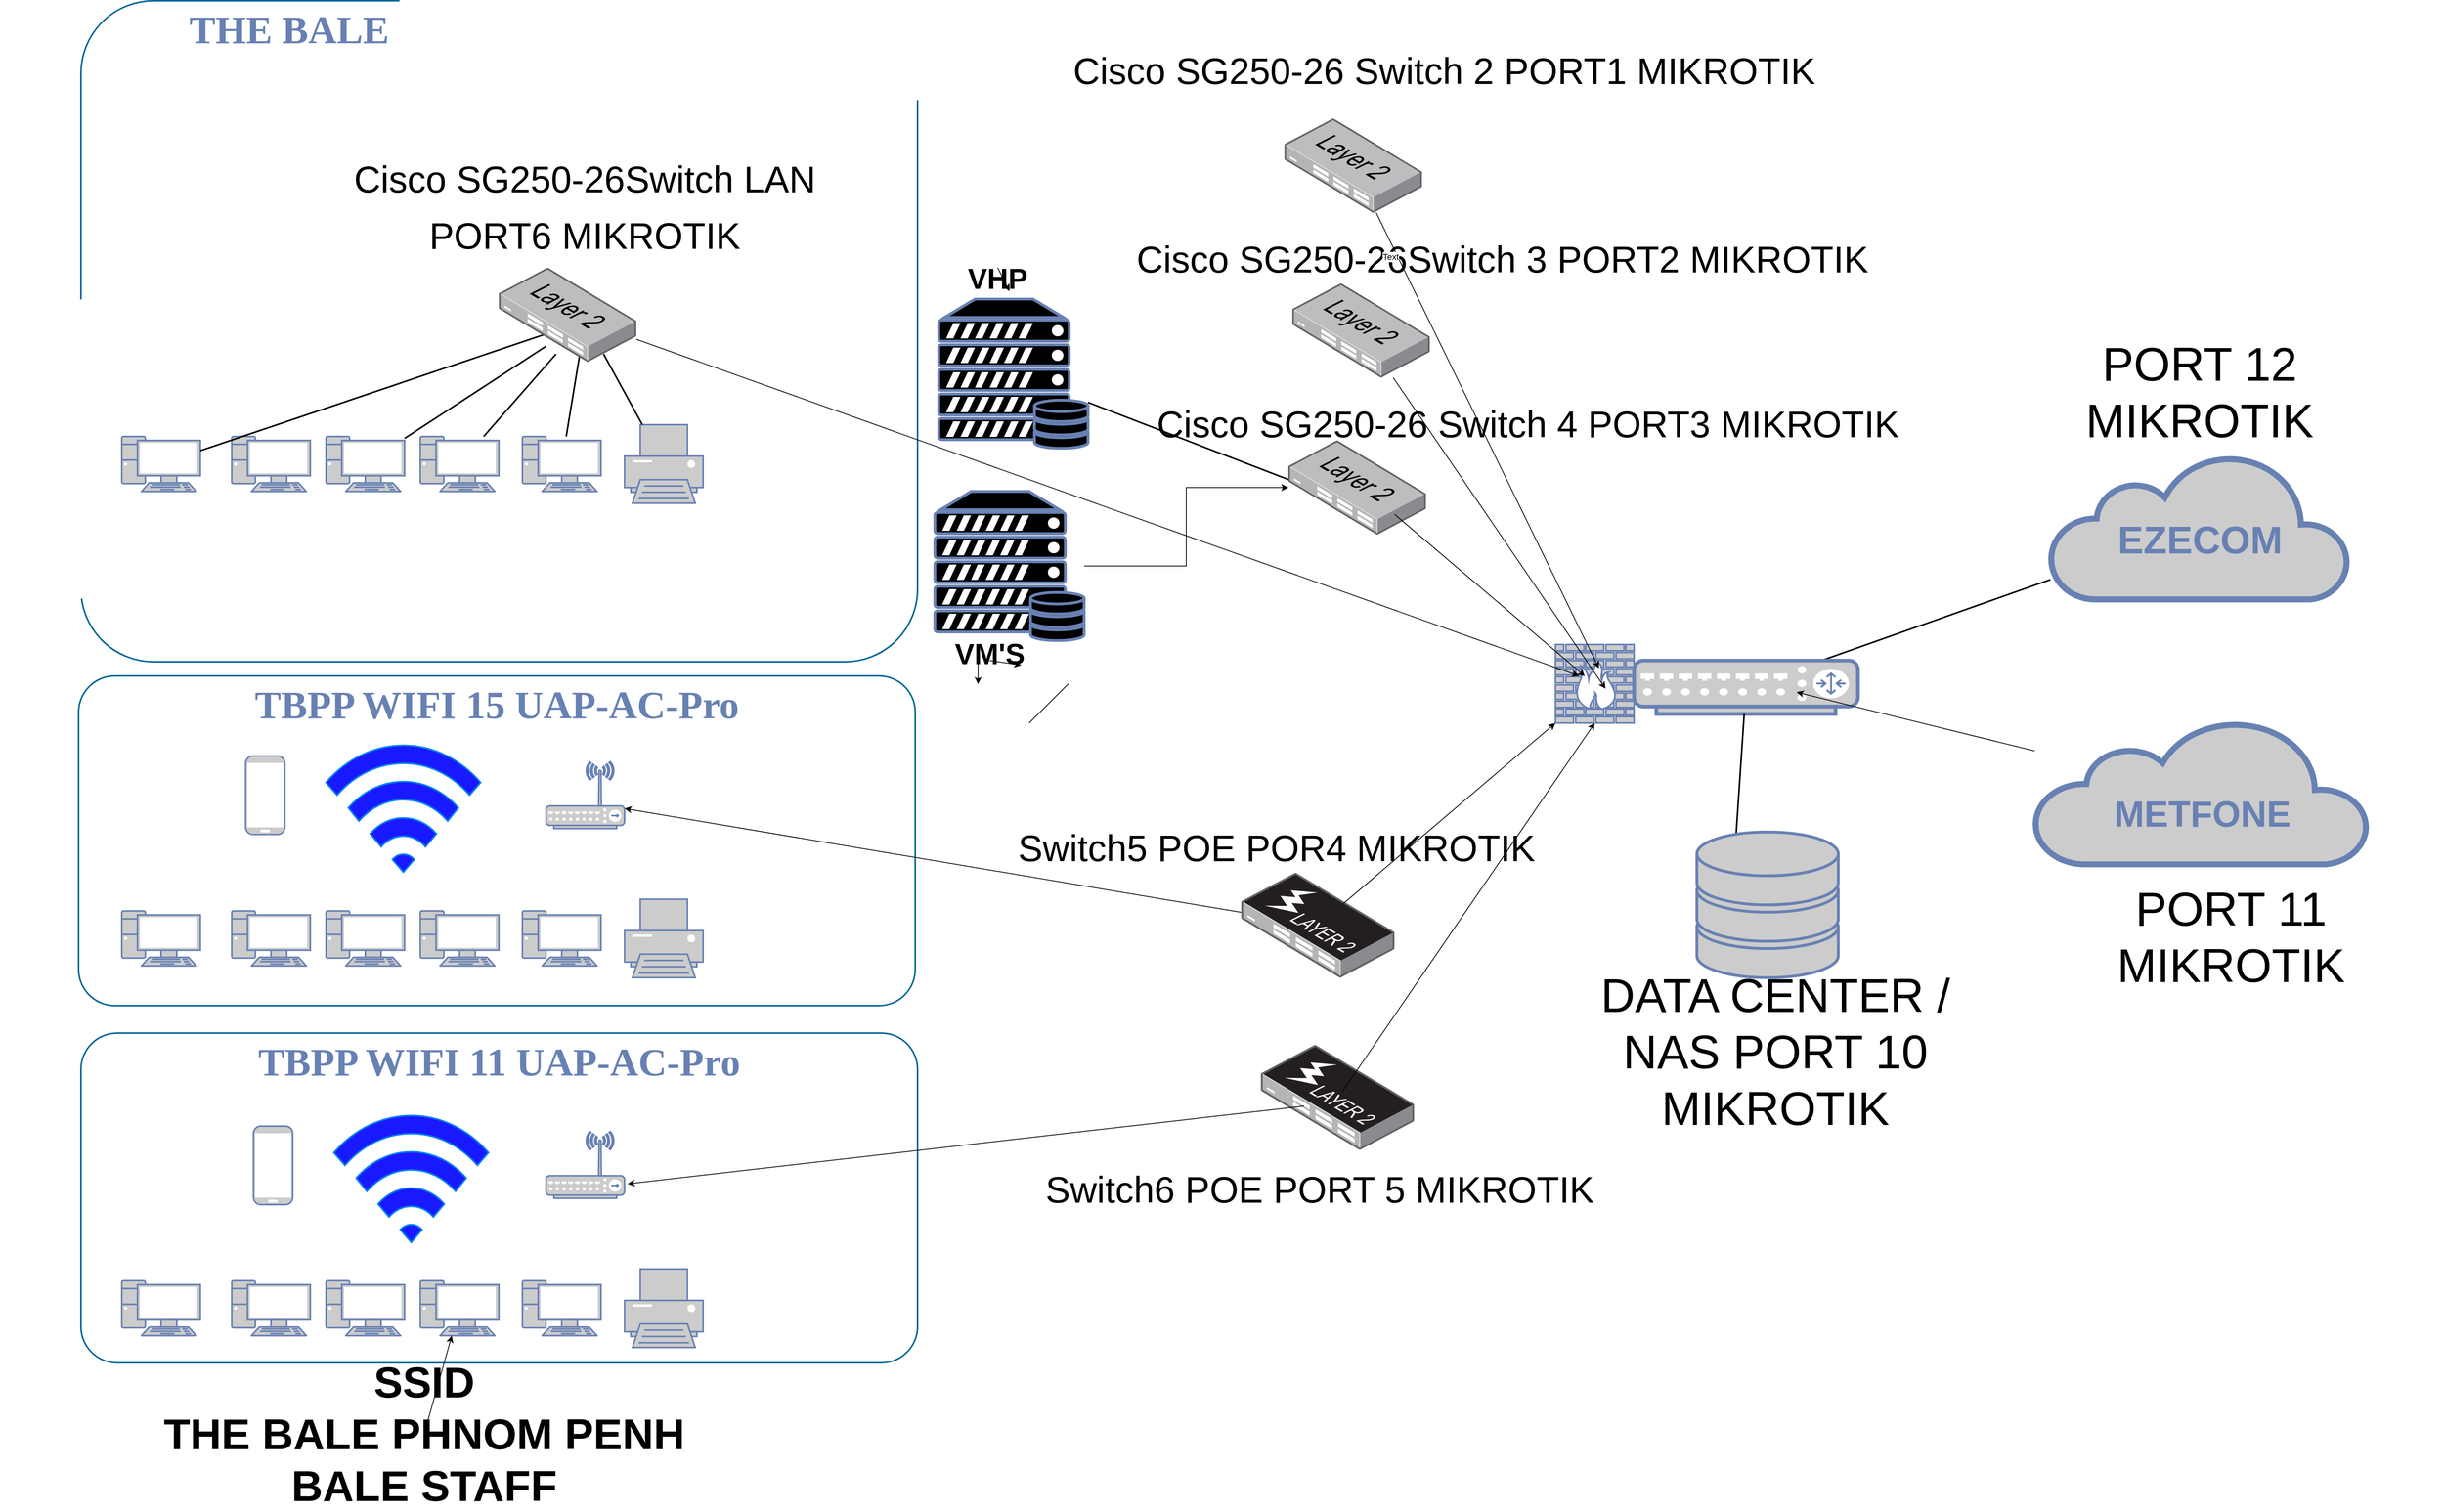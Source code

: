 <mxfile version="25.0.3">
  <diagram name="Page-1" id="fLDNwV-txTs5TG_ytTZD">
    <mxGraphModel dx="4156" dy="2180" grid="1" gridSize="10" guides="1" tooltips="1" connect="1" arrows="1" fold="1" page="1" pageScale="1" pageWidth="850" pageHeight="1100" math="0" shadow="0">
      <root>
        <mxCell id="0" />
        <mxCell id="1" parent="0" />
        <mxCell id="FqAO5_lso4-B0nuIC0QS-6" value="&lt;b&gt;&lt;font style=&quot;font-size: 50px;&quot;&gt;TBPP WIFI 11 UAP-AC-Pro&lt;br&gt;&lt;/font&gt;&lt;/b&gt;" style="rounded=1;whiteSpace=wrap;html=1;shadow=0;comic=0;strokeColor=#036897;strokeWidth=2;fillColor=none;fontFamily=Verdana;fontSize=28;fontColor=#6881B3;align=center;arcSize=11;verticalAlign=top;" parent="1" vertex="1">
          <mxGeometry x="183" y="1555" width="1065" height="420" as="geometry" />
        </mxCell>
        <mxCell id="FqAO5_lso4-B0nuIC0QS-7" value="&lt;font style=&quot;font-size: 50px;&quot;&gt;TBPP WIFI 15 UAP-AC-Pro&lt;br&gt;&lt;/font&gt;" style="rounded=1;whiteSpace=wrap;html=1;shadow=0;comic=0;strokeColor=#036897;strokeWidth=2;fillColor=none;fontFamily=Verdana;fontSize=28;fontColor=#6881B3;align=center;arcSize=11;verticalAlign=top;fontStyle=1" parent="1" vertex="1">
          <mxGeometry x="180" y="1100" width="1065" height="420" as="geometry" />
        </mxCell>
        <mxCell id="FqAO5_lso4-B0nuIC0QS-8" value="&lt;div&gt;&lt;b&gt;&lt;font style=&quot;font-size: 50px;&quot;&gt;THE BALE PP CABLE NETWORK&lt;/font&gt;&lt;/b&gt;&lt;/div&gt;&lt;div&gt;&lt;b&gt;&lt;font style=&quot;font-size: 50px;&quot;&gt;&lt;br&gt;&lt;/font&gt;&lt;/b&gt;&lt;/div&gt;" style="rounded=1;whiteSpace=wrap;html=1;shadow=0;comic=0;strokeColor=#036897;strokeWidth=2;fillColor=none;fontFamily=Verdana;fontSize=28;fontColor=#6881B3;align=center;arcSize=11;verticalAlign=top;" parent="1" vertex="1">
          <mxGeometry x="183" y="240" width="1065" height="842" as="geometry" />
        </mxCell>
        <mxCell id="FqAO5_lso4-B0nuIC0QS-10" style="edgeStyle=none;html=1;labelBackgroundColor=none;endArrow=none;endFill=0;strokeWidth=2;fontFamily=Verdana;fontSize=28;fontColor=#6881B3;rounded=0;" parent="1" target="FqAO5_lso4-B0nuIC0QS-62" edge="1">
          <mxGeometry relative="1" as="geometry">
            <mxPoint x="2340" y="1056.41" as="targetPoint" />
            <mxPoint x="2270" y="1135.41" as="sourcePoint" />
          </mxGeometry>
        </mxCell>
        <mxCell id="FqAO5_lso4-B0nuIC0QS-11" value="" style="fontColor=#0066CC;verticalAlign=top;verticalLabelPosition=bottom;labelPosition=center;align=center;html=1;fillColor=#CCCCCC;strokeColor=#6881B3;gradientColor=none;gradientDirection=north;strokeWidth=2;shape=mxgraph.networks.firewall;rounded=0;shadow=0;comic=0;" parent="1" vertex="1">
          <mxGeometry x="2060" y="1060" width="100" height="100" as="geometry" />
        </mxCell>
        <mxCell id="FqAO5_lso4-B0nuIC0QS-29" value="" style="fontColor=#0066CC;verticalAlign=top;verticalLabelPosition=bottom;labelPosition=center;align=center;html=1;fillColor=#CCCCCC;strokeColor=#6881B3;gradientColor=none;gradientDirection=north;strokeWidth=2;shape=mxgraph.networks.pc;rounded=0;shadow=0;comic=0;" parent="1" vertex="1">
          <mxGeometry x="235.0" y="795" width="100" height="70" as="geometry" />
        </mxCell>
        <mxCell id="FqAO5_lso4-B0nuIC0QS-30" value="" style="fontColor=#0066CC;verticalAlign=top;verticalLabelPosition=bottom;labelPosition=center;align=center;html=1;fillColor=#CCCCCC;strokeColor=#6881B3;gradientColor=none;gradientDirection=north;strokeWidth=2;shape=mxgraph.networks.pc;rounded=0;shadow=0;comic=0;" parent="1" vertex="1">
          <mxGeometry x="375.0" y="795" width="100" height="70" as="geometry" />
        </mxCell>
        <mxCell id="FqAO5_lso4-B0nuIC0QS-31" value="" style="fontColor=#0066CC;verticalAlign=top;verticalLabelPosition=bottom;labelPosition=center;align=center;html=1;fillColor=#CCCCCC;strokeColor=#6881B3;gradientColor=none;gradientDirection=north;strokeWidth=2;shape=mxgraph.networks.pc;rounded=0;shadow=0;comic=0;" parent="1" vertex="1">
          <mxGeometry x="495.0" y="795" width="100" height="70" as="geometry" />
        </mxCell>
        <mxCell id="FqAO5_lso4-B0nuIC0QS-32" value="" style="fontColor=#0066CC;verticalAlign=top;verticalLabelPosition=bottom;labelPosition=center;align=center;html=1;fillColor=#CCCCCC;strokeColor=#6881B3;gradientColor=none;gradientDirection=north;strokeWidth=2;shape=mxgraph.networks.pc;rounded=0;shadow=0;comic=0;" parent="1" vertex="1">
          <mxGeometry x="615.0" y="795" width="100" height="70" as="geometry" />
        </mxCell>
        <mxCell id="FqAO5_lso4-B0nuIC0QS-33" value="" style="fontColor=#0066CC;verticalAlign=top;verticalLabelPosition=bottom;labelPosition=center;align=center;html=1;fillColor=#CCCCCC;strokeColor=#6881B3;gradientColor=none;gradientDirection=north;strokeWidth=2;shape=mxgraph.networks.pc;rounded=0;shadow=0;comic=0;" parent="1" vertex="1">
          <mxGeometry x="745.0" y="795" width="100" height="70" as="geometry" />
        </mxCell>
        <mxCell id="FqAO5_lso4-B0nuIC0QS-34" value="" style="fontColor=#0066CC;verticalAlign=top;verticalLabelPosition=bottom;labelPosition=center;align=center;html=1;fillColor=#CCCCCC;strokeColor=#6881B3;gradientColor=none;gradientDirection=north;strokeWidth=2;shape=mxgraph.networks.printer;rounded=0;shadow=0;comic=0;" parent="1" vertex="1">
          <mxGeometry x="875.0" y="780" width="100" height="100" as="geometry" />
        </mxCell>
        <mxCell id="FqAO5_lso4-B0nuIC0QS-37" style="edgeStyle=none;html=1;labelBackgroundColor=none;endArrow=none;endFill=0;strokeWidth=2;fontFamily=Verdana;fontSize=15;fontColor=#036897;rounded=0;" parent="1" source="FqAO5_lso4-B0nuIC0QS-29" edge="1">
          <mxGeometry relative="1" as="geometry">
            <mxPoint x="775" y="664.398" as="targetPoint" />
          </mxGeometry>
        </mxCell>
        <mxCell id="FqAO5_lso4-B0nuIC0QS-38" style="edgeStyle=none;html=1;labelBackgroundColor=none;endArrow=none;endFill=0;strokeWidth=2;fontFamily=Verdana;fontSize=15;fontColor=#036897;rounded=0;" parent="1" source="FqAO5_lso4-B0nuIC0QS-31" edge="1">
          <mxGeometry relative="1" as="geometry">
            <mxPoint x="775" y="680.089" as="targetPoint" />
          </mxGeometry>
        </mxCell>
        <mxCell id="FqAO5_lso4-B0nuIC0QS-39" style="edgeStyle=none;html=1;labelBackgroundColor=none;endArrow=none;endFill=0;strokeWidth=2;fontFamily=Verdana;fontSize=15;fontColor=#036897;rounded=0;" parent="1" source="FqAO5_lso4-B0nuIC0QS-32" edge="1">
          <mxGeometry relative="1" as="geometry">
            <mxPoint x="787.74" y="690" as="targetPoint" />
          </mxGeometry>
        </mxCell>
        <mxCell id="FqAO5_lso4-B0nuIC0QS-40" style="edgeStyle=none;html=1;labelBackgroundColor=none;endArrow=none;endFill=0;strokeWidth=2;fontFamily=Verdana;fontSize=15;fontColor=#036897;rounded=0;" parent="1" source="FqAO5_lso4-B0nuIC0QS-33" edge="1">
          <mxGeometry relative="1" as="geometry">
            <mxPoint x="818.014" y="690" as="targetPoint" />
          </mxGeometry>
        </mxCell>
        <mxCell id="FqAO5_lso4-B0nuIC0QS-41" style="edgeStyle=none;html=1;labelBackgroundColor=none;endArrow=none;endFill=0;strokeWidth=2;fontFamily=Verdana;fontSize=15;fontColor=#036897;rounded=0;" parent="1" source="FqAO5_lso4-B0nuIC0QS-34" edge="1">
          <mxGeometry relative="1" as="geometry">
            <mxPoint x="848.288" y="690" as="targetPoint" />
          </mxGeometry>
        </mxCell>
        <mxCell id="FqAO5_lso4-B0nuIC0QS-44" value="" style="fontColor=#0066CC;verticalAlign=top;verticalLabelPosition=bottom;labelPosition=center;align=center;html=1;fillColor=#CCCCCC;strokeColor=#6881B3;gradientColor=none;gradientDirection=north;strokeWidth=2;shape=mxgraph.networks.pc;rounded=0;shadow=0;comic=0;" parent="1" vertex="1">
          <mxGeometry x="235.0" y="1399.412" width="100" height="70" as="geometry" />
        </mxCell>
        <mxCell id="FqAO5_lso4-B0nuIC0QS-45" value="" style="fontColor=#0066CC;verticalAlign=top;verticalLabelPosition=bottom;labelPosition=center;align=center;html=1;fillColor=#CCCCCC;strokeColor=#6881B3;gradientColor=none;gradientDirection=north;strokeWidth=2;shape=mxgraph.networks.pc;rounded=0;shadow=0;comic=0;" parent="1" vertex="1">
          <mxGeometry x="375.0" y="1399.412" width="100" height="70" as="geometry" />
        </mxCell>
        <mxCell id="FqAO5_lso4-B0nuIC0QS-46" value="" style="fontColor=#0066CC;verticalAlign=top;verticalLabelPosition=bottom;labelPosition=center;align=center;html=1;fillColor=#CCCCCC;strokeColor=#6881B3;gradientColor=none;gradientDirection=north;strokeWidth=2;shape=mxgraph.networks.pc;rounded=0;shadow=0;comic=0;" parent="1" vertex="1">
          <mxGeometry x="495.0" y="1399.412" width="100" height="70" as="geometry" />
        </mxCell>
        <mxCell id="FqAO5_lso4-B0nuIC0QS-47" value="" style="fontColor=#0066CC;verticalAlign=top;verticalLabelPosition=bottom;labelPosition=center;align=center;html=1;fillColor=#CCCCCC;strokeColor=#6881B3;gradientColor=none;gradientDirection=north;strokeWidth=2;shape=mxgraph.networks.pc;rounded=0;shadow=0;comic=0;" parent="1" vertex="1">
          <mxGeometry x="615.0" y="1399.412" width="100" height="70" as="geometry" />
        </mxCell>
        <mxCell id="FqAO5_lso4-B0nuIC0QS-48" value="" style="fontColor=#0066CC;verticalAlign=top;verticalLabelPosition=bottom;labelPosition=center;align=center;html=1;fillColor=#CCCCCC;strokeColor=#6881B3;gradientColor=none;gradientDirection=north;strokeWidth=2;shape=mxgraph.networks.pc;rounded=0;shadow=0;comic=0;" parent="1" vertex="1">
          <mxGeometry x="745.0" y="1399.412" width="100" height="70" as="geometry" />
        </mxCell>
        <mxCell id="FqAO5_lso4-B0nuIC0QS-49" value="" style="fontColor=#0066CC;verticalAlign=top;verticalLabelPosition=bottom;labelPosition=center;align=center;html=1;fillColor=#CCCCCC;strokeColor=#6881B3;gradientColor=none;gradientDirection=north;strokeWidth=2;shape=mxgraph.networks.printer;rounded=0;shadow=0;comic=0;" parent="1" vertex="1">
          <mxGeometry x="875.0" y="1384.412" width="100" height="100" as="geometry" />
        </mxCell>
        <mxCell id="FqAO5_lso4-B0nuIC0QS-51" value="" style="fontColor=#0066CC;verticalAlign=top;verticalLabelPosition=bottom;labelPosition=center;align=center;html=1;fillColor=#CCCCCC;strokeColor=#6881B3;gradientColor=none;gradientDirection=north;strokeWidth=2;shape=mxgraph.networks.wireless_hub;rounded=0;shadow=0;comic=0;" parent="1" vertex="1">
          <mxGeometry x="775.0" y="1209.412" width="100" height="85" as="geometry" />
        </mxCell>
        <mxCell id="FqAO5_lso4-B0nuIC0QS-58" value="" style="fontColor=#0066CC;verticalAlign=top;verticalLabelPosition=bottom;labelPosition=center;align=center;html=1;fillColor=#CCCCCC;strokeColor=#6881B3;gradientColor=none;gradientDirection=north;strokeWidth=2;shape=mxgraph.networks.mobile;rounded=0;shadow=0;comic=0;" parent="1" vertex="1">
          <mxGeometry x="392.6" y="1201.912" width="50" height="100" as="geometry" />
        </mxCell>
        <mxCell id="FqAO5_lso4-B0nuIC0QS-59" value="&lt;div&gt;&lt;br&gt;&lt;/div&gt;&lt;div&gt;&lt;br&gt;&lt;/div&gt;&lt;div&gt;&lt;font style=&quot;font-size: 49px;&quot;&gt;EZECOM&lt;/font&gt;&lt;/div&gt;&lt;div&gt;&lt;br&gt;&lt;/div&gt;" style="html=1;fillColor=#CCCCCC;strokeColor=#6881B3;gradientColor=none;gradientDirection=north;strokeWidth=2;shape=mxgraph.networks.cloud;fontColor=#6881B3;rounded=0;shadow=0;comic=0;align=center;fontSize=28;fontStyle=1" parent="1" vertex="1">
          <mxGeometry x="2690" y="817.59" width="380" height="185" as="geometry" />
        </mxCell>
        <mxCell id="FqAO5_lso4-B0nuIC0QS-60" style="edgeStyle=none;html=1;labelBackgroundColor=none;endArrow=none;endFill=0;strokeWidth=2;fontFamily=Verdana;fontSize=28;fontColor=#6881B3;rounded=0;" parent="1" source="FqAO5_lso4-B0nuIC0QS-62" target="FqAO5_lso4-B0nuIC0QS-59" edge="1">
          <mxGeometry relative="1" as="geometry" />
        </mxCell>
        <mxCell id="FqAO5_lso4-B0nuIC0QS-62" value="" style="fontColor=#0066CC;verticalAlign=top;verticalLabelPosition=bottom;labelPosition=center;align=center;html=1;fillColor=#CCCCCC;strokeColor=#6881B3;gradientColor=none;gradientDirection=north;strokeWidth=2;shape=mxgraph.networks.router;rounded=0;shadow=0;comic=0;" parent="1" vertex="1">
          <mxGeometry x="2160" y="1080.41" width="285" height="68" as="geometry" />
        </mxCell>
        <mxCell id="FqAO5_lso4-B0nuIC0QS-63" style="edgeStyle=none;html=1;labelBackgroundColor=none;endArrow=none;endFill=0;strokeWidth=2;fontFamily=Verdana;fontSize=28;fontColor=#6881B3;rounded=0;" parent="1" target="FqAO5_lso4-B0nuIC0QS-62" edge="1">
          <mxGeometry relative="1" as="geometry">
            <mxPoint x="2290" y="1300.545" as="sourcePoint" />
          </mxGeometry>
        </mxCell>
        <mxCell id="FqAO5_lso4-B0nuIC0QS-64" value="" style="fontColor=#0066CC;verticalAlign=top;verticalLabelPosition=bottom;labelPosition=center;align=center;html=1;fillColor=#CCCCCC;strokeColor=#6881B3;gradientColor=none;gradientDirection=north;strokeWidth=2;shape=mxgraph.networks.storage;rounded=0;shadow=0;comic=0;" parent="1" vertex="1">
          <mxGeometry x="2240" y="1298.82" width="180" height="185.59" as="geometry" />
        </mxCell>
        <mxCell id="FqAO5_lso4-B0nuIC0QS-65" style="edgeStyle=none;html=1;labelBackgroundColor=none;endArrow=none;endFill=0;strokeWidth=2;fontFamily=Verdana;fontSize=28;fontColor=#6881B3;rounded=0;entryX=0.743;entryY=0.833;entryDx=0;entryDy=0;entryPerimeter=0;" parent="1" source="FqAO5_lso4-B0nuIC0QS-66" target="FqAO5_lso4-B0nuIC0QS-106" edge="1">
          <mxGeometry relative="1" as="geometry">
            <mxPoint x="1675" y="1027" as="targetPoint" />
          </mxGeometry>
        </mxCell>
        <mxCell id="FqAO5_lso4-B0nuIC0QS-66" value="" style="fontColor=#0066CC;verticalAlign=top;verticalLabelPosition=bottom;labelPosition=center;align=center;html=1;fillColor=#000000;strokeColor=#6881B3;gradientColor=none;gradientDirection=north;strokeWidth=2;shape=mxgraph.networks.server_storage;rounded=0;shadow=0;comic=0;" parent="1" vertex="1">
          <mxGeometry x="1275" y="620" width="190" height="190" as="geometry" />
        </mxCell>
        <mxCell id="FqAO5_lso4-B0nuIC0QS-67" value="" style="fontColor=#0066CC;verticalAlign=top;verticalLabelPosition=bottom;labelPosition=center;align=center;html=1;fillColor=#CCCCCC;strokeColor=#6881B3;gradientColor=none;gradientDirection=north;strokeWidth=2;shape=mxgraph.networks.pc;rounded=0;shadow=0;comic=0;" parent="1" vertex="1">
          <mxGeometry x="235.0" y="1870.412" width="100" height="70" as="geometry" />
        </mxCell>
        <mxCell id="FqAO5_lso4-B0nuIC0QS-68" value="" style="fontColor=#0066CC;verticalAlign=top;verticalLabelPosition=bottom;labelPosition=center;align=center;html=1;fillColor=#CCCCCC;strokeColor=#6881B3;gradientColor=none;gradientDirection=north;strokeWidth=2;shape=mxgraph.networks.pc;rounded=0;shadow=0;comic=0;" parent="1" vertex="1">
          <mxGeometry x="375.0" y="1870.412" width="100" height="70" as="geometry" />
        </mxCell>
        <mxCell id="FqAO5_lso4-B0nuIC0QS-69" value="" style="fontColor=#0066CC;verticalAlign=top;verticalLabelPosition=bottom;labelPosition=center;align=center;html=1;fillColor=#CCCCCC;strokeColor=#6881B3;gradientColor=none;gradientDirection=north;strokeWidth=2;shape=mxgraph.networks.pc;rounded=0;shadow=0;comic=0;" parent="1" vertex="1">
          <mxGeometry x="495.0" y="1870.412" width="100" height="70" as="geometry" />
        </mxCell>
        <mxCell id="FqAO5_lso4-B0nuIC0QS-70" value="" style="fontColor=#0066CC;verticalAlign=top;verticalLabelPosition=bottom;labelPosition=center;align=center;html=1;fillColor=#CCCCCC;strokeColor=#6881B3;gradientColor=none;gradientDirection=north;strokeWidth=2;shape=mxgraph.networks.pc;rounded=0;shadow=0;comic=0;" parent="1" vertex="1">
          <mxGeometry x="615.0" y="1870.412" width="100" height="70" as="geometry" />
        </mxCell>
        <mxCell id="FqAO5_lso4-B0nuIC0QS-71" value="" style="fontColor=#0066CC;verticalAlign=top;verticalLabelPosition=bottom;labelPosition=center;align=center;html=1;fillColor=#CCCCCC;strokeColor=#6881B3;gradientColor=none;gradientDirection=north;strokeWidth=2;shape=mxgraph.networks.pc;rounded=0;shadow=0;comic=0;" parent="1" vertex="1">
          <mxGeometry x="745.0" y="1870.412" width="100" height="70" as="geometry" />
        </mxCell>
        <mxCell id="FqAO5_lso4-B0nuIC0QS-72" value="" style="fontColor=#0066CC;verticalAlign=top;verticalLabelPosition=bottom;labelPosition=center;align=center;html=1;fillColor=#CCCCCC;strokeColor=#6881B3;gradientColor=none;gradientDirection=north;strokeWidth=2;shape=mxgraph.networks.printer;rounded=0;shadow=0;comic=0;" parent="1" vertex="1">
          <mxGeometry x="875.0" y="1855.412" width="100" height="100" as="geometry" />
        </mxCell>
        <mxCell id="FqAO5_lso4-B0nuIC0QS-74" value="" style="fontColor=#0066CC;verticalAlign=top;verticalLabelPosition=bottom;labelPosition=center;align=center;html=1;fillColor=#CCCCCC;strokeColor=#6881B3;gradientColor=none;gradientDirection=north;strokeWidth=2;shape=mxgraph.networks.wireless_hub;rounded=0;shadow=0;comic=0;" parent="1" vertex="1">
          <mxGeometry x="775.0" y="1680.412" width="100" height="85" as="geometry" />
        </mxCell>
        <mxCell id="FqAO5_lso4-B0nuIC0QS-82" value="&lt;div&gt;&lt;font style=&quot;font-size: 46px;&quot;&gt;&lt;br&gt;&lt;/font&gt;&lt;/div&gt;&lt;div&gt;&lt;font style=&quot;font-size: 46px;&quot;&gt;METFONE&lt;/font&gt;&lt;/div&gt;" style="html=1;fillColor=#CCCCCC;strokeColor=#6881B3;gradientColor=none;gradientDirection=north;strokeWidth=2;shape=mxgraph.networks.cloud;fontColor=#6881B3;rounded=0;shadow=0;comic=0;align=center;fontSize=28;fontStyle=1" parent="1" vertex="1">
          <mxGeometry x="2670" y="1156" width="425" height="184" as="geometry" />
        </mxCell>
        <mxCell id="FqAO5_lso4-B0nuIC0QS-103" value="" style="image;points=[];aspect=fixed;html=1;align=center;shadow=0;dashed=0;image=img/lib/allied_telesis/switch/Switch_24_port_L2_POE.svg;" parent="1" vertex="1">
          <mxGeometry x="1660" y="1350.74" width="195" height="133.67" as="geometry" />
        </mxCell>
        <mxCell id="FqAO5_lso4-B0nuIC0QS-104" value="" style="image;points=[];aspect=fixed;html=1;align=center;shadow=0;dashed=0;image=img/lib/allied_telesis/switch/Switch_24_port_L2_POE.svg;" parent="1" vertex="1">
          <mxGeometry x="1685" y="1570" width="195" height="133.67" as="geometry" />
        </mxCell>
        <mxCell id="iUN6AZgAcrI3_vxXC3q3-4" style="edgeStyle=none;rounded=0;orthogonalLoop=1;jettySize=auto;html=1;" parent="1" source="FqAO5_lso4-B0nuIC0QS-105" edge="1">
          <mxGeometry relative="1" as="geometry">
            <mxPoint x="2090" y="1100" as="targetPoint" />
          </mxGeometry>
        </mxCell>
        <mxCell id="FqAO5_lso4-B0nuIC0QS-105" value="" style="image;points=[];aspect=fixed;html=1;align=center;shadow=0;dashed=0;image=img/lib/allied_telesis/switch/Switch_24_port_L2.svg;" parent="1" vertex="1">
          <mxGeometry x="715.0" y="580" width="175.06" height="120" as="geometry" />
        </mxCell>
        <mxCell id="FqAO5_lso4-B0nuIC0QS-106" value="" style="image;points=[];aspect=fixed;html=1;align=center;shadow=0;dashed=0;image=img/lib/allied_telesis/switch/Switch_24_port_L2.svg;" parent="1" vertex="1">
          <mxGeometry x="1719.96" y="800" width="175.06" height="120" as="geometry" />
        </mxCell>
        <mxCell id="FqAO5_lso4-B0nuIC0QS-108" value="" style="image;points=[];aspect=fixed;html=1;align=center;shadow=0;dashed=0;image=img/lib/allied_telesis/switch/Switch_24_port_L2.svg;" parent="1" vertex="1">
          <mxGeometry x="1724.94" y="600" width="175.06" height="120" as="geometry" />
        </mxCell>
        <mxCell id="FqAO5_lso4-B0nuIC0QS-109" value="" style="image;points=[];aspect=fixed;html=1;align=center;shadow=0;dashed=0;image=img/lib/allied_telesis/switch/Switch_24_port_L2.svg;" parent="1" vertex="1">
          <mxGeometry x="1714.97" y="390" width="175.06" height="120" as="geometry" />
        </mxCell>
        <mxCell id="FqAO5_lso4-B0nuIC0QS-110" value="&lt;font style=&quot;font-size: 47px;&quot;&gt;Cisco SG250-26 Switch 2 PORT1 MIKROTIK&lt;br&gt;&lt;/font&gt;" style="text;strokeColor=none;align=center;fillColor=none;html=1;verticalAlign=middle;whiteSpace=wrap;rounded=0;fontSize=60;" parent="1" vertex="1">
          <mxGeometry x="1417.49" y="290" width="1002.51" height="70" as="geometry" />
        </mxCell>
        <mxCell id="FqAO5_lso4-B0nuIC0QS-111" value="&lt;font style=&quot;font-size: 47px;&quot;&gt;Cisco SG250-26Switch 3 PORT2 MIKROTIK&lt;br&gt;&lt;/font&gt;" style="text;strokeColor=none;align=center;fillColor=none;html=1;verticalAlign=middle;whiteSpace=wrap;rounded=0;fontSize=60;" parent="1" vertex="1">
          <mxGeometry x="1500" y="530" width="985.01" height="70" as="geometry" />
        </mxCell>
        <mxCell id="FqAO5_lso4-B0nuIC0QS-112" value="&lt;font style=&quot;font-size: 47px;&quot;&gt;Cisco SG250-26 Switch 4 PORT3 MIKROTIK&lt;br&gt;&lt;/font&gt;" style="text;strokeColor=none;align=center;fillColor=none;html=1;verticalAlign=middle;whiteSpace=wrap;rounded=0;fontSize=60;" parent="1" vertex="1">
          <mxGeometry x="1510" y="740" width="1030" height="70" as="geometry" />
        </mxCell>
        <mxCell id="FqAO5_lso4-B0nuIC0QS-113" value="&lt;div&gt;&lt;font style=&quot;font-size: 47px;&quot;&gt;Cisco SG250-26Switch LAN PORT6 MIKROTIK&lt;/font&gt;&lt;/div&gt;&lt;div&gt;&lt;font style=&quot;font-size: 47px;&quot;&gt;&lt;br&gt;&lt;/font&gt;&lt;/div&gt;" style="text;strokeColor=none;align=center;fillColor=none;html=1;verticalAlign=middle;whiteSpace=wrap;rounded=0;fontSize=60;" parent="1" vertex="1">
          <mxGeometry x="497.48" y="450" width="655.04" height="170" as="geometry" />
        </mxCell>
        <mxCell id="FqAO5_lso4-B0nuIC0QS-114" value="&lt;font style=&quot;font-size: 47px;&quot;&gt;Switch5 POE POR4 MIKROTIK&lt;br&gt;&lt;/font&gt;" style="text;strokeColor=none;align=center;fillColor=none;html=1;verticalAlign=middle;whiteSpace=wrap;rounded=0;fontSize=60;" parent="1" vertex="1">
          <mxGeometry x="1300" y="1280" width="810" height="70" as="geometry" />
        </mxCell>
        <mxCell id="FqAO5_lso4-B0nuIC0QS-115" value="&lt;font style=&quot;font-size: 47px;&quot;&gt;Switch6 POE PORT 5 MIKROTIK&lt;br&gt;&lt;/font&gt;" style="text;strokeColor=none;align=center;fillColor=none;html=1;verticalAlign=middle;whiteSpace=wrap;rounded=0;fontSize=60;" parent="1" vertex="1">
          <mxGeometry x="1350" y="1715.41" width="820" height="70" as="geometry" />
        </mxCell>
        <mxCell id="FqAO5_lso4-B0nuIC0QS-116" value="" style="endArrow=none;html=1;rounded=0;" parent="1" edge="1">
          <mxGeometry width="50" height="50" relative="1" as="geometry">
            <mxPoint x="1390" y="1160" as="sourcePoint" />
            <mxPoint x="1440" y="1110" as="targetPoint" />
          </mxGeometry>
        </mxCell>
        <mxCell id="FqAO5_lso4-B0nuIC0QS-117" style="edgeStyle=none;rounded=0;orthogonalLoop=1;jettySize=auto;html=1;entryX=1.04;entryY=0.783;entryDx=0;entryDy=0;entryPerimeter=0;" parent="1" target="FqAO5_lso4-B0nuIC0QS-74" edge="1">
          <mxGeometry relative="1" as="geometry">
            <mxPoint x="1740" y="1647.909" as="sourcePoint" />
            <mxPoint x="930.0" y="1739.912" as="targetPoint" />
          </mxGeometry>
        </mxCell>
        <mxCell id="FqAO5_lso4-B0nuIC0QS-118" style="edgeStyle=none;rounded=0;orthogonalLoop=1;jettySize=auto;html=1;entryX=1;entryY=0.7;entryDx=0;entryDy=0;entryPerimeter=0;" parent="1" source="FqAO5_lso4-B0nuIC0QS-103" target="FqAO5_lso4-B0nuIC0QS-51" edge="1">
          <mxGeometry relative="1" as="geometry" />
        </mxCell>
        <mxCell id="FqAO5_lso4-B0nuIC0QS-122" value="" style="html=1;verticalLabelPosition=bottom;align=center;labelBackgroundColor=#1919FF;verticalAlign=top;strokeWidth=2;strokeColor=#0080F0;shadow=0;dashed=0;shape=mxgraph.ios7.icons.wifi;pointerEvents=1;fillColor=#1919FF;" parent="1" vertex="1">
          <mxGeometry x="495" y="1188.41" width="196.82" height="161.59" as="geometry" />
        </mxCell>
        <mxCell id="FqAO5_lso4-B0nuIC0QS-123" value="" style="fontColor=#0066CC;verticalAlign=top;verticalLabelPosition=bottom;labelPosition=center;align=center;html=1;fillColor=#CCCCCC;strokeColor=#6881B3;gradientColor=none;gradientDirection=north;strokeWidth=2;shape=mxgraph.networks.mobile;rounded=0;shadow=0;comic=0;" parent="1" vertex="1">
          <mxGeometry x="402.6" y="1673.502" width="50" height="100" as="geometry" />
        </mxCell>
        <mxCell id="FqAO5_lso4-B0nuIC0QS-124" value="" style="html=1;verticalLabelPosition=bottom;align=center;labelBackgroundColor=#1919FF;verticalAlign=top;strokeWidth=2;strokeColor=#0080F0;shadow=0;dashed=0;shape=mxgraph.ios7.icons.wifi;pointerEvents=1;fillColor=#1919FF;" parent="1" vertex="1">
          <mxGeometry x="505" y="1660" width="196.82" height="161.59" as="geometry" />
        </mxCell>
        <mxCell id="Gd0khXwAwxgBQjyGg2rS-1" style="edgeStyle=orthogonalEdgeStyle;rounded=0;orthogonalLoop=1;jettySize=auto;html=1;" edge="1" parent="1" source="FqAO5_lso4-B0nuIC0QS-127" target="FqAO5_lso4-B0nuIC0QS-106">
          <mxGeometry relative="1" as="geometry" />
        </mxCell>
        <mxCell id="FqAO5_lso4-B0nuIC0QS-127" value="" style="fontColor=#0066CC;verticalAlign=top;verticalLabelPosition=bottom;labelPosition=center;align=center;html=1;fillColor=#000000;strokeColor=#6881B3;gradientColor=none;gradientDirection=north;strokeWidth=2;shape=mxgraph.networks.server_storage;rounded=0;shadow=0;comic=0;" parent="1" vertex="1">
          <mxGeometry x="1270" y="865" width="190" height="190" as="geometry" />
        </mxCell>
        <mxCell id="iUN6AZgAcrI3_vxXC3q3-1" style="edgeStyle=none;rounded=0;orthogonalLoop=1;jettySize=auto;html=1;entryX=0.553;entryY=0.303;entryDx=0;entryDy=0;entryPerimeter=0;" parent="1" source="FqAO5_lso4-B0nuIC0QS-109" target="FqAO5_lso4-B0nuIC0QS-11" edge="1">
          <mxGeometry relative="1" as="geometry" />
        </mxCell>
        <mxCell id="iUN6AZgAcrI3_vxXC3q3-14" value="Text" style="edgeLabel;html=1;align=center;verticalAlign=middle;resizable=0;points=[];" parent="iUN6AZgAcrI3_vxXC3q3-1" vertex="1" connectable="0">
          <mxGeometry x="-0.818" y="-8" relative="1" as="geometry">
            <mxPoint x="-1" y="-1" as="offset" />
          </mxGeometry>
        </mxCell>
        <mxCell id="iUN6AZgAcrI3_vxXC3q3-2" style="edgeStyle=none;rounded=0;orthogonalLoop=1;jettySize=auto;html=1;entryX=0.637;entryY=0.563;entryDx=0;entryDy=0;entryPerimeter=0;" parent="1" source="FqAO5_lso4-B0nuIC0QS-108" target="FqAO5_lso4-B0nuIC0QS-11" edge="1">
          <mxGeometry relative="1" as="geometry" />
        </mxCell>
        <mxCell id="iUN6AZgAcrI3_vxXC3q3-3" style="edgeStyle=none;rounded=0;orthogonalLoop=1;jettySize=auto;html=1;entryX=0.603;entryY=0.663;entryDx=0;entryDy=0;entryPerimeter=0;" parent="1" edge="1">
          <mxGeometry relative="1" as="geometry">
            <mxPoint x="1854.999" y="894" as="sourcePoint" />
            <mxPoint x="2097.33" y="1100.3" as="targetPoint" />
          </mxGeometry>
        </mxCell>
        <mxCell id="iUN6AZgAcrI3_vxXC3q3-5" style="edgeStyle=none;rounded=0;orthogonalLoop=1;jettySize=auto;html=1;entryX=0;entryY=1;entryDx=0;entryDy=0;entryPerimeter=0;" parent="1" source="FqAO5_lso4-B0nuIC0QS-103" target="FqAO5_lso4-B0nuIC0QS-11" edge="1">
          <mxGeometry relative="1" as="geometry">
            <Array as="points">
              <mxPoint x="1790" y="1390" />
            </Array>
          </mxGeometry>
        </mxCell>
        <mxCell id="iUN6AZgAcrI3_vxXC3q3-6" style="edgeStyle=none;rounded=0;orthogonalLoop=1;jettySize=auto;html=1;entryX=0.5;entryY=1;entryDx=0;entryDy=0;entryPerimeter=0;" parent="1" target="FqAO5_lso4-B0nuIC0QS-11" edge="1">
          <mxGeometry relative="1" as="geometry">
            <mxPoint x="1788.404" y="1630" as="sourcePoint" />
            <mxPoint x="2070" y="1220" as="targetPoint" />
          </mxGeometry>
        </mxCell>
        <mxCell id="iUN6AZgAcrI3_vxXC3q3-8" style="edgeStyle=none;rounded=0;orthogonalLoop=1;jettySize=auto;html=1;entryX=0.726;entryY=0.593;entryDx=0;entryDy=0;entryPerimeter=0;" parent="1" source="FqAO5_lso4-B0nuIC0QS-82" target="FqAO5_lso4-B0nuIC0QS-62" edge="1">
          <mxGeometry relative="1" as="geometry" />
        </mxCell>
        <mxCell id="iUN6AZgAcrI3_vxXC3q3-9" style="edgeStyle=none;rounded=0;orthogonalLoop=1;jettySize=auto;html=1;exitX=0.5;exitY=1;exitDx=0;exitDy=0;" parent="1" source="FqAO5_lso4-B0nuIC0QS-114" target="FqAO5_lso4-B0nuIC0QS-114" edge="1">
          <mxGeometry relative="1" as="geometry" />
        </mxCell>
        <mxCell id="iUN6AZgAcrI3_vxXC3q3-10" value="VHP" style="text;strokeColor=none;align=center;fillColor=none;html=1;verticalAlign=middle;whiteSpace=wrap;rounded=0;fontSize=37;fontStyle=1" parent="1" vertex="1">
          <mxGeometry x="1320" y="580" width="60" height="30" as="geometry" />
        </mxCell>
        <mxCell id="iUN6AZgAcrI3_vxXC3q3-11" style="edgeStyle=none;rounded=0;orthogonalLoop=1;jettySize=auto;html=1;exitX=0.5;exitY=0;exitDx=0;exitDy=0;entryX=0.75;entryY=1;entryDx=0;entryDy=0;" parent="1" source="iUN6AZgAcrI3_vxXC3q3-10" target="iUN6AZgAcrI3_vxXC3q3-10" edge="1">
          <mxGeometry relative="1" as="geometry" />
        </mxCell>
        <mxCell id="iUN6AZgAcrI3_vxXC3q3-20" style="edgeStyle=none;rounded=0;orthogonalLoop=1;jettySize=auto;html=1;exitX=0.5;exitY=0;exitDx=0;exitDy=0;" parent="1" source="iUN6AZgAcrI3_vxXC3q3-12" edge="1">
          <mxGeometry relative="1" as="geometry">
            <mxPoint x="1380" y="1086.333" as="targetPoint" />
          </mxGeometry>
        </mxCell>
        <mxCell id="iUN6AZgAcrI3_vxXC3q3-12" value="&lt;div&gt;VM&#39;S&lt;/div&gt;&lt;div&gt;&lt;br&gt;&lt;/div&gt;" style="text;strokeColor=none;align=center;fillColor=none;html=1;verticalAlign=middle;whiteSpace=wrap;rounded=0;fontSize=37;fontStyle=1" parent="1" vertex="1">
          <mxGeometry x="1310" y="1080.41" width="60" height="30" as="geometry" />
        </mxCell>
        <mxCell id="iUN6AZgAcrI3_vxXC3q3-13" style="edgeStyle=none;rounded=0;orthogonalLoop=1;jettySize=auto;html=1;exitX=0.25;exitY=0;exitDx=0;exitDy=0;entryX=0.25;entryY=1;entryDx=0;entryDy=0;" parent="1" source="iUN6AZgAcrI3_vxXC3q3-12" target="iUN6AZgAcrI3_vxXC3q3-12" edge="1">
          <mxGeometry relative="1" as="geometry" />
        </mxCell>
        <mxCell id="iUN6AZgAcrI3_vxXC3q3-15" value="&lt;div&gt;DATA CENTER / NAS PORT 10 MIKROTIK&lt;/div&gt;&lt;div&gt;&lt;br&gt;&lt;/div&gt;" style="text;strokeColor=none;align=center;fillColor=none;html=1;verticalAlign=middle;whiteSpace=wrap;rounded=0;fontSize=60;" parent="1" vertex="1">
          <mxGeometry x="2070" y="1600" width="540" height="30" as="geometry" />
        </mxCell>
        <mxCell id="iUN6AZgAcrI3_vxXC3q3-16" value="&lt;div&gt;PORT 12 MIKROTIK&lt;/div&gt;&lt;div&gt;&lt;br&gt;&lt;/div&gt;" style="text;strokeColor=none;align=center;fillColor=none;html=1;verticalAlign=middle;whiteSpace=wrap;rounded=0;fontSize=60;" parent="1" vertex="1">
          <mxGeometry x="2610" y="760" width="540" height="30" as="geometry" />
        </mxCell>
        <mxCell id="iUN6AZgAcrI3_vxXC3q3-17" value="&lt;div&gt;PORT 11 MIKROTIK&lt;/div&gt;&lt;div&gt;&lt;br&gt;&lt;/div&gt;" style="text;strokeColor=none;align=center;fillColor=none;html=1;verticalAlign=middle;whiteSpace=wrap;rounded=0;fontSize=60;" parent="1" vertex="1">
          <mxGeometry x="2650" y="1454.41" width="540" height="30" as="geometry" />
        </mxCell>
        <mxCell id="iUN6AZgAcrI3_vxXC3q3-19" value="" style="edgeStyle=none;rounded=0;orthogonalLoop=1;jettySize=auto;html=1;" parent="1" source="iUN6AZgAcrI3_vxXC3q3-18" target="FqAO5_lso4-B0nuIC0QS-70" edge="1">
          <mxGeometry relative="1" as="geometry" />
        </mxCell>
        <mxCell id="iUN6AZgAcrI3_vxXC3q3-18" value="&lt;div&gt;&lt;b&gt;SSID &lt;br&gt;&lt;/b&gt;&lt;/div&gt;&lt;div&gt;&lt;b&gt;THE BALE PHNOM PENH&lt;/b&gt;&lt;/div&gt;&lt;div&gt;&lt;b&gt;BALE STAFF&lt;br&gt;&lt;/b&gt;&lt;/div&gt;" style="text;strokeColor=none;align=center;fillColor=none;html=1;verticalAlign=middle;whiteSpace=wrap;rounded=0;fontSize=55;" parent="1" vertex="1">
          <mxGeometry x="80" y="2050" width="1080" height="30" as="geometry" />
        </mxCell>
      </root>
    </mxGraphModel>
  </diagram>
</mxfile>
